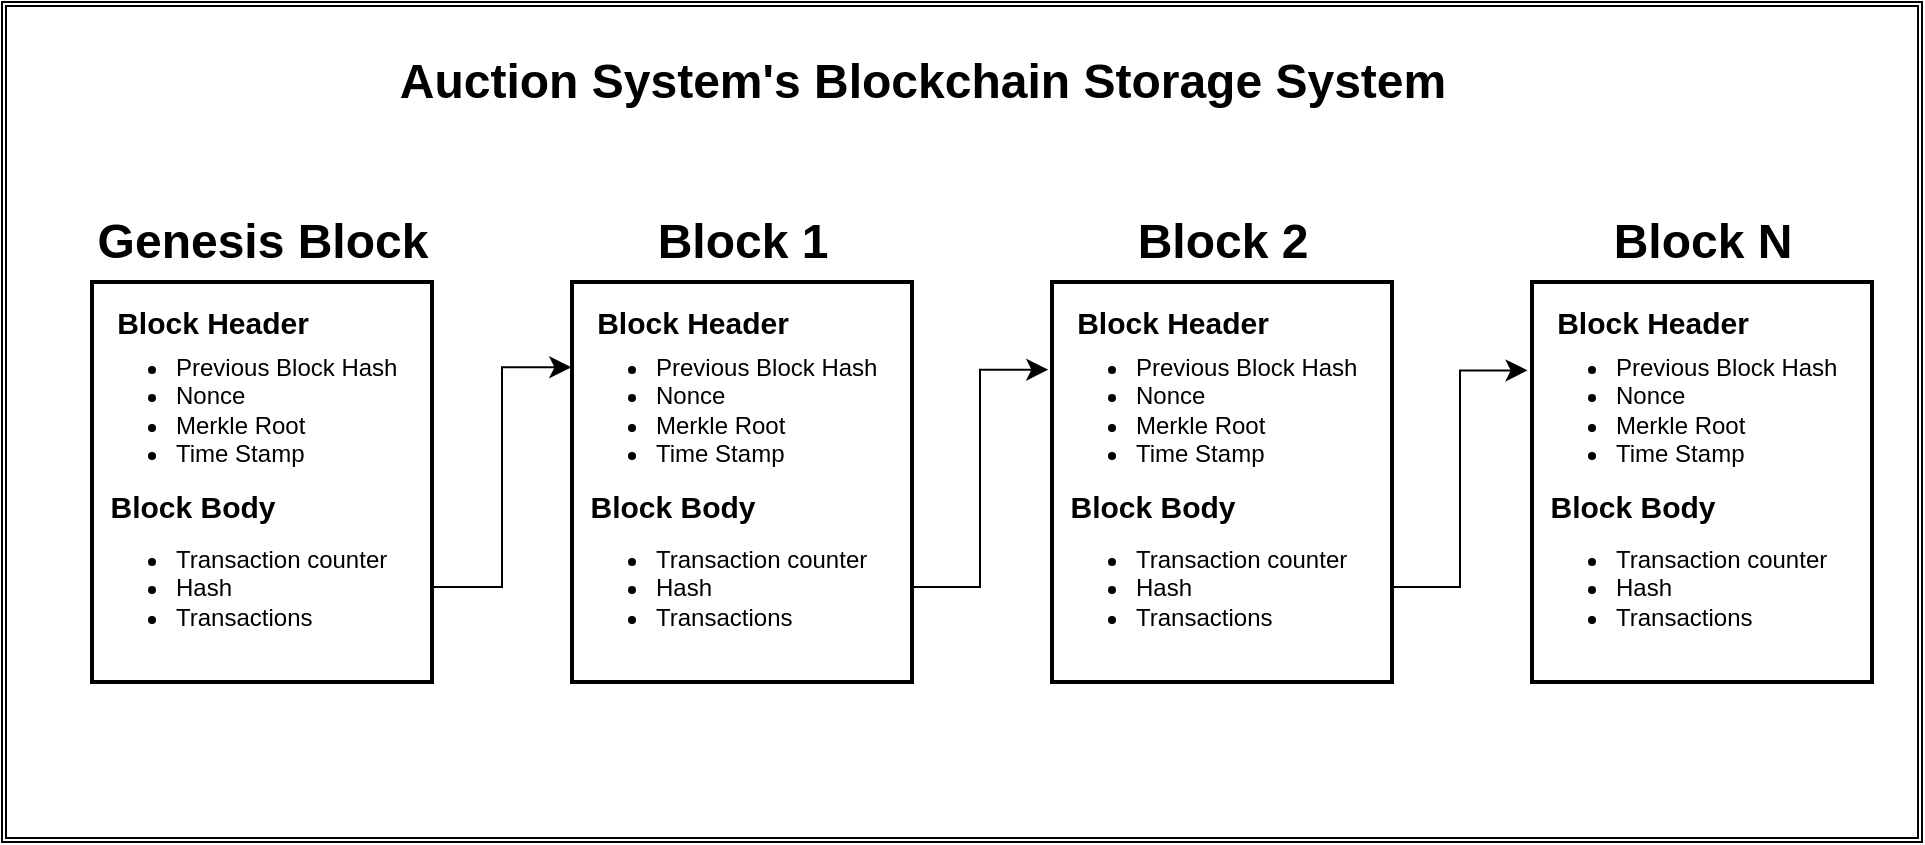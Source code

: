 <mxfile version="21.6.8" type="device">
  <diagram name="Page-1" id="WSL-wbmJHQKZbTSwDXou">
    <mxGraphModel dx="1909" dy="2084" grid="1" gridSize="10" guides="1" tooltips="1" connect="1" arrows="1" fold="1" page="1" pageScale="1" pageWidth="850" pageHeight="1100" math="0" shadow="0">
      <root>
        <mxCell id="0" />
        <mxCell id="1" parent="0" />
        <mxCell id="sKgOpA5cONmXiSNSF2R4-91" value="" style="shape=ext;double=1;rounded=0;whiteSpace=wrap;html=1;" vertex="1" parent="1">
          <mxGeometry x="380" y="-860" width="960" height="420" as="geometry" />
        </mxCell>
        <mxCell id="sKgOpA5cONmXiSNSF2R4-25" value="" style="whiteSpace=wrap;strokeWidth=2;fontStyle=0" vertex="1" parent="1">
          <mxGeometry x="425" y="-720" width="170" height="200" as="geometry" />
        </mxCell>
        <mxCell id="sKgOpA5cONmXiSNSF2R4-58" value="Genesis Block" style="text;strokeColor=none;fillColor=none;html=1;fontSize=24;fontStyle=1;verticalAlign=middle;align=center;" vertex="1" parent="1">
          <mxGeometry x="460" y="-760" width="100" height="40" as="geometry" />
        </mxCell>
        <mxCell id="sKgOpA5cONmXiSNSF2R4-61" value="&lt;ul&gt;&lt;li&gt;&lt;span style=&quot;text-align: center;&quot;&gt;Previous Block Hash&lt;/span&gt;&lt;/li&gt;&lt;li&gt;&lt;span style=&quot;text-align: center;&quot;&gt;Nonce&lt;/span&gt;&lt;/li&gt;&lt;li&gt;&lt;span style=&quot;text-align: center;&quot;&gt;Merkle Root&lt;/span&gt;&lt;/li&gt;&lt;li&gt;&lt;span style=&quot;text-align: center;&quot;&gt;Time Stamp&lt;/span&gt;&lt;/li&gt;&lt;/ul&gt;&lt;div style=&quot;text-align: center;&quot;&gt;&lt;br&gt;&lt;/div&gt;&lt;ul&gt;&lt;li&gt;Transaction counter&lt;br style=&quot;border-color: var(--border-color); padding: 0px; margin: 0px; text-align: center;&quot;&gt;&lt;/li&gt;&lt;li&gt;&lt;span style=&quot;text-align: center;&quot;&gt;Hash&lt;/span&gt;&lt;/li&gt;&lt;li&gt;&lt;span style=&quot;text-align: center;&quot;&gt;Transactions&lt;/span&gt;&lt;br&gt;&lt;/li&gt;&lt;/ul&gt;" style="text;strokeColor=none;fillColor=none;html=1;whiteSpace=wrap;verticalAlign=middle;overflow=hidden;" vertex="1" parent="1">
          <mxGeometry x="425" y="-710" width="170" height="190" as="geometry" />
        </mxCell>
        <mxCell id="sKgOpA5cONmXiSNSF2R4-63" value="&lt;p style=&quot;line-height: 120%; font-size: 15px;&quot;&gt;Block Header&lt;/p&gt;" style="text;strokeColor=none;fillColor=none;html=1;fontSize=24;fontStyle=1;verticalAlign=middle;align=center;" vertex="1" parent="1">
          <mxGeometry x="435" y="-720" width="100" height="40" as="geometry" />
        </mxCell>
        <mxCell id="sKgOpA5cONmXiSNSF2R4-66" value="&lt;font style=&quot;font-size: 15px;&quot;&gt;Block Body&lt;/font&gt;" style="text;strokeColor=none;fillColor=none;html=1;fontSize=24;fontStyle=1;verticalAlign=middle;align=center;" vertex="1" parent="1">
          <mxGeometry x="435" y="-630" width="80" height="40" as="geometry" />
        </mxCell>
        <mxCell id="sKgOpA5cONmXiSNSF2R4-72" value="" style="whiteSpace=wrap;strokeWidth=2;fontStyle=0" vertex="1" parent="1">
          <mxGeometry x="665" y="-720" width="170" height="200" as="geometry" />
        </mxCell>
        <mxCell id="sKgOpA5cONmXiSNSF2R4-73" value="Block 1" style="text;strokeColor=none;fillColor=none;html=1;fontSize=24;fontStyle=1;verticalAlign=middle;align=center;" vertex="1" parent="1">
          <mxGeometry x="700" y="-760" width="100" height="40" as="geometry" />
        </mxCell>
        <mxCell id="sKgOpA5cONmXiSNSF2R4-74" value="&lt;ul&gt;&lt;li&gt;&lt;span style=&quot;text-align: center;&quot;&gt;Previous Block Hash&lt;/span&gt;&lt;/li&gt;&lt;li&gt;&lt;span style=&quot;text-align: center;&quot;&gt;Nonce&lt;/span&gt;&lt;/li&gt;&lt;li&gt;&lt;span style=&quot;text-align: center;&quot;&gt;Merkle Root&lt;/span&gt;&lt;/li&gt;&lt;li&gt;&lt;span style=&quot;text-align: center;&quot;&gt;Time Stamp&lt;/span&gt;&lt;/li&gt;&lt;/ul&gt;&lt;div style=&quot;text-align: center;&quot;&gt;&lt;br&gt;&lt;/div&gt;&lt;ul&gt;&lt;li&gt;Transaction counter&lt;br style=&quot;border-color: var(--border-color); padding: 0px; margin: 0px; text-align: center;&quot;&gt;&lt;/li&gt;&lt;li&gt;&lt;span style=&quot;text-align: center;&quot;&gt;Hash&lt;/span&gt;&lt;/li&gt;&lt;li&gt;&lt;span style=&quot;text-align: center;&quot;&gt;Transactions&lt;/span&gt;&lt;br&gt;&lt;/li&gt;&lt;/ul&gt;" style="text;strokeColor=none;fillColor=none;html=1;whiteSpace=wrap;verticalAlign=middle;overflow=hidden;" vertex="1" parent="1">
          <mxGeometry x="665" y="-710" width="170" height="190" as="geometry" />
        </mxCell>
        <mxCell id="sKgOpA5cONmXiSNSF2R4-75" value="&lt;p style=&quot;line-height: 120%; font-size: 15px;&quot;&gt;Block Header&lt;/p&gt;" style="text;strokeColor=none;fillColor=none;html=1;fontSize=24;fontStyle=1;verticalAlign=middle;align=center;" vertex="1" parent="1">
          <mxGeometry x="675" y="-720" width="100" height="40" as="geometry" />
        </mxCell>
        <mxCell id="sKgOpA5cONmXiSNSF2R4-76" value="&lt;font style=&quot;font-size: 15px;&quot;&gt;Block Body&lt;/font&gt;" style="text;strokeColor=none;fillColor=none;html=1;fontSize=24;fontStyle=1;verticalAlign=middle;align=center;" vertex="1" parent="1">
          <mxGeometry x="675" y="-630" width="80" height="40" as="geometry" />
        </mxCell>
        <mxCell id="sKgOpA5cONmXiSNSF2R4-77" value="" style="whiteSpace=wrap;strokeWidth=2;fontStyle=0" vertex="1" parent="1">
          <mxGeometry x="905" y="-720" width="170" height="200" as="geometry" />
        </mxCell>
        <mxCell id="sKgOpA5cONmXiSNSF2R4-78" value="Block 2" style="text;strokeColor=none;fillColor=none;html=1;fontSize=24;fontStyle=1;verticalAlign=middle;align=center;" vertex="1" parent="1">
          <mxGeometry x="940" y="-760" width="100" height="40" as="geometry" />
        </mxCell>
        <mxCell id="sKgOpA5cONmXiSNSF2R4-79" value="&lt;ul&gt;&lt;li&gt;&lt;span style=&quot;text-align: center;&quot;&gt;Previous Block Hash&lt;/span&gt;&lt;/li&gt;&lt;li&gt;&lt;span style=&quot;text-align: center;&quot;&gt;Nonce&lt;/span&gt;&lt;/li&gt;&lt;li&gt;&lt;span style=&quot;text-align: center;&quot;&gt;Merkle Root&lt;/span&gt;&lt;/li&gt;&lt;li&gt;&lt;span style=&quot;text-align: center;&quot;&gt;Time Stamp&lt;/span&gt;&lt;/li&gt;&lt;/ul&gt;&lt;div style=&quot;text-align: center;&quot;&gt;&lt;br&gt;&lt;/div&gt;&lt;ul&gt;&lt;li&gt;Transaction counter&lt;br style=&quot;border-color: var(--border-color); padding: 0px; margin: 0px; text-align: center;&quot;&gt;&lt;/li&gt;&lt;li&gt;&lt;span style=&quot;text-align: center;&quot;&gt;Hash&lt;/span&gt;&lt;/li&gt;&lt;li&gt;&lt;span style=&quot;text-align: center;&quot;&gt;Transactions&lt;/span&gt;&lt;br&gt;&lt;/li&gt;&lt;/ul&gt;" style="text;strokeColor=none;fillColor=none;html=1;whiteSpace=wrap;verticalAlign=middle;overflow=hidden;" vertex="1" parent="1">
          <mxGeometry x="905" y="-710" width="170" height="190" as="geometry" />
        </mxCell>
        <mxCell id="sKgOpA5cONmXiSNSF2R4-80" value="&lt;p style=&quot;line-height: 120%; font-size: 15px;&quot;&gt;Block Header&lt;/p&gt;" style="text;strokeColor=none;fillColor=none;html=1;fontSize=24;fontStyle=1;verticalAlign=middle;align=center;" vertex="1" parent="1">
          <mxGeometry x="915" y="-720" width="100" height="40" as="geometry" />
        </mxCell>
        <mxCell id="sKgOpA5cONmXiSNSF2R4-81" value="&lt;font style=&quot;font-size: 15px;&quot;&gt;Block Body&lt;/font&gt;" style="text;strokeColor=none;fillColor=none;html=1;fontSize=24;fontStyle=1;verticalAlign=middle;align=center;" vertex="1" parent="1">
          <mxGeometry x="915" y="-630" width="80" height="40" as="geometry" />
        </mxCell>
        <mxCell id="sKgOpA5cONmXiSNSF2R4-83" value="" style="edgeStyle=elbowEdgeStyle;elbow=horizontal;endArrow=classic;html=1;curved=0;rounded=0;endSize=8;startSize=8;exitX=1;exitY=0.75;exitDx=0;exitDy=0;entryX=-0.002;entryY=0.172;entryDx=0;entryDy=0;entryPerimeter=0;" edge="1" parent="1" source="sKgOpA5cONmXiSNSF2R4-61" target="sKgOpA5cONmXiSNSF2R4-74">
          <mxGeometry width="50" height="50" relative="1" as="geometry">
            <mxPoint x="595" y="-570" as="sourcePoint" />
            <mxPoint x="645" y="-620" as="targetPoint" />
          </mxGeometry>
        </mxCell>
        <mxCell id="sKgOpA5cONmXiSNSF2R4-84" value="" style="edgeStyle=elbowEdgeStyle;elbow=horizontal;endArrow=classic;html=1;curved=0;rounded=0;endSize=8;startSize=8;exitX=1;exitY=0.75;exitDx=0;exitDy=0;entryX=-0.011;entryY=0.178;entryDx=0;entryDy=0;entryPerimeter=0;" edge="1" parent="1" source="sKgOpA5cONmXiSNSF2R4-74" target="sKgOpA5cONmXiSNSF2R4-79">
          <mxGeometry width="50" height="50" relative="1" as="geometry">
            <mxPoint x="837" y="-565.5" as="sourcePoint" />
            <mxPoint x="905" y="-674.5" as="targetPoint" />
          </mxGeometry>
        </mxCell>
        <mxCell id="sKgOpA5cONmXiSNSF2R4-85" value="" style="whiteSpace=wrap;strokeWidth=2;fontStyle=0" vertex="1" parent="1">
          <mxGeometry x="1145" y="-720" width="170" height="200" as="geometry" />
        </mxCell>
        <mxCell id="sKgOpA5cONmXiSNSF2R4-86" value="Block N" style="text;strokeColor=none;fillColor=none;html=1;fontSize=24;fontStyle=1;verticalAlign=middle;align=center;" vertex="1" parent="1">
          <mxGeometry x="1180" y="-760" width="100" height="40" as="geometry" />
        </mxCell>
        <mxCell id="sKgOpA5cONmXiSNSF2R4-87" value="&lt;ul&gt;&lt;li&gt;&lt;span style=&quot;text-align: center;&quot;&gt;Previous Block Hash&lt;/span&gt;&lt;/li&gt;&lt;li&gt;&lt;span style=&quot;text-align: center;&quot;&gt;Nonce&lt;/span&gt;&lt;/li&gt;&lt;li&gt;&lt;span style=&quot;text-align: center;&quot;&gt;Merkle Root&lt;/span&gt;&lt;/li&gt;&lt;li&gt;&lt;span style=&quot;text-align: center;&quot;&gt;Time Stamp&lt;/span&gt;&lt;/li&gt;&lt;/ul&gt;&lt;div style=&quot;text-align: center;&quot;&gt;&lt;br&gt;&lt;/div&gt;&lt;ul&gt;&lt;li&gt;Transaction counter&lt;br style=&quot;border-color: var(--border-color); padding: 0px; margin: 0px; text-align: center;&quot;&gt;&lt;/li&gt;&lt;li&gt;&lt;span style=&quot;text-align: center;&quot;&gt;Hash&lt;/span&gt;&lt;/li&gt;&lt;li&gt;&lt;span style=&quot;text-align: center;&quot;&gt;Transactions&lt;/span&gt;&lt;br&gt;&lt;/li&gt;&lt;/ul&gt;" style="text;strokeColor=none;fillColor=none;html=1;whiteSpace=wrap;verticalAlign=middle;overflow=hidden;" vertex="1" parent="1">
          <mxGeometry x="1145" y="-710" width="170" height="190" as="geometry" />
        </mxCell>
        <mxCell id="sKgOpA5cONmXiSNSF2R4-88" value="&lt;p style=&quot;line-height: 120%; font-size: 15px;&quot;&gt;Block Header&lt;/p&gt;" style="text;strokeColor=none;fillColor=none;html=1;fontSize=24;fontStyle=1;verticalAlign=middle;align=center;" vertex="1" parent="1">
          <mxGeometry x="1155" y="-720" width="100" height="40" as="geometry" />
        </mxCell>
        <mxCell id="sKgOpA5cONmXiSNSF2R4-89" value="&lt;font style=&quot;font-size: 15px;&quot;&gt;Block Body&lt;/font&gt;" style="text;strokeColor=none;fillColor=none;html=1;fontSize=24;fontStyle=1;verticalAlign=middle;align=center;" vertex="1" parent="1">
          <mxGeometry x="1155" y="-630" width="80" height="40" as="geometry" />
        </mxCell>
        <mxCell id="sKgOpA5cONmXiSNSF2R4-90" value="" style="edgeStyle=elbowEdgeStyle;elbow=horizontal;endArrow=classic;html=1;curved=0;rounded=0;endSize=8;startSize=8;entryX=-0.013;entryY=0.18;entryDx=0;entryDy=0;entryPerimeter=0;exitX=1;exitY=0.75;exitDx=0;exitDy=0;" edge="1" parent="1" source="sKgOpA5cONmXiSNSF2R4-79" target="sKgOpA5cONmXiSNSF2R4-87">
          <mxGeometry width="50" height="50" relative="1" as="geometry">
            <mxPoint x="1075" y="-565.5" as="sourcePoint" />
            <mxPoint x="1135" y="-680" as="targetPoint" />
          </mxGeometry>
        </mxCell>
        <mxCell id="sKgOpA5cONmXiSNSF2R4-92" value="Auction System&#39;s Blockchain Storage System" style="text;strokeColor=none;fillColor=none;html=1;fontSize=24;fontStyle=1;verticalAlign=middle;align=center;" vertex="1" parent="1">
          <mxGeometry x="790" y="-840" width="100" height="40" as="geometry" />
        </mxCell>
      </root>
    </mxGraphModel>
  </diagram>
</mxfile>

